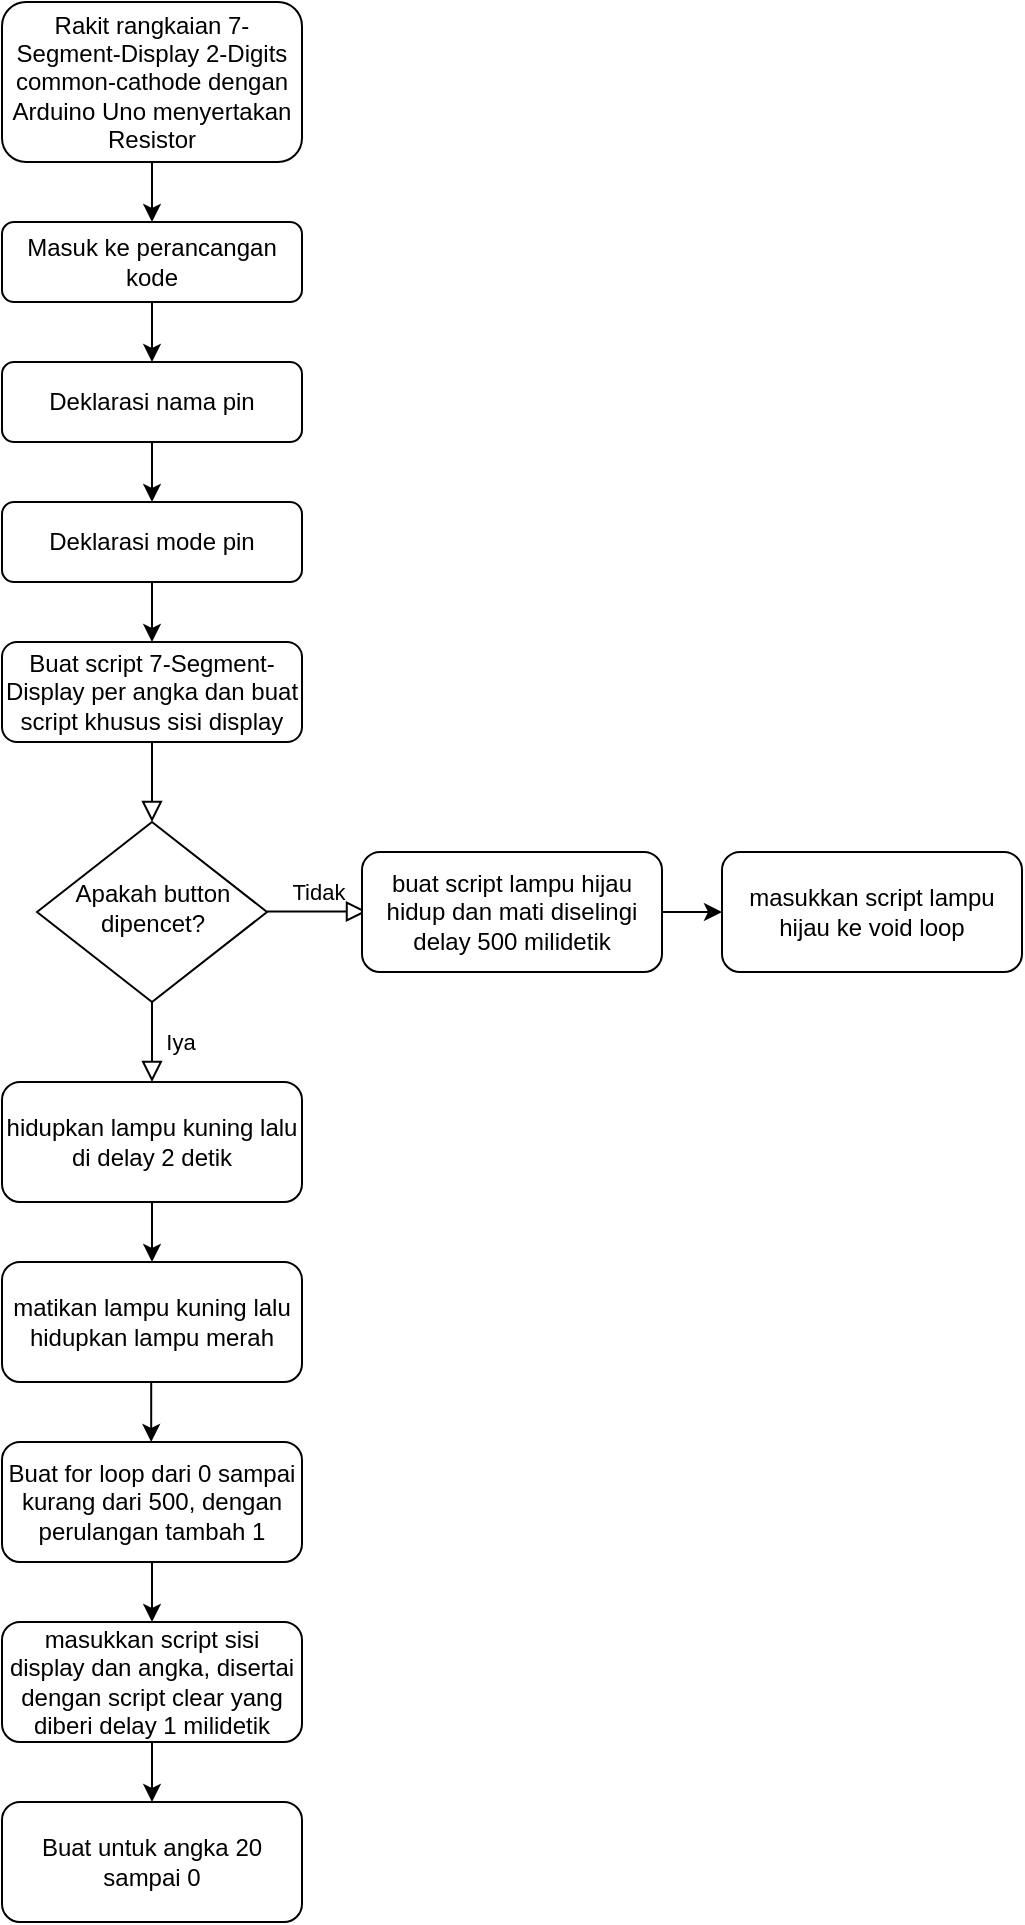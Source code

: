<mxfile version="24.7.17">
  <diagram id="C5RBs43oDa-KdzZeNtuy" name="Page-1">
    <mxGraphModel dx="1050" dy="691" grid="1" gridSize="10" guides="1" tooltips="1" connect="1" arrows="1" fold="1" page="1" pageScale="1" pageWidth="827" pageHeight="1169" math="0" shadow="0">
      <root>
        <mxCell id="WIyWlLk6GJQsqaUBKTNV-0" />
        <mxCell id="WIyWlLk6GJQsqaUBKTNV-1" parent="WIyWlLk6GJQsqaUBKTNV-0" />
        <mxCell id="WIyWlLk6GJQsqaUBKTNV-3" value="Deklarasi nama pin" style="rounded=1;whiteSpace=wrap;html=1;fontSize=12;glass=0;strokeWidth=1;shadow=0;" parent="WIyWlLk6GJQsqaUBKTNV-1" vertex="1">
          <mxGeometry x="120" y="210" width="150" height="40" as="geometry" />
        </mxCell>
        <mxCell id="WIyWlLk6GJQsqaUBKTNV-7" value="Deklarasi mode pin" style="rounded=1;whiteSpace=wrap;html=1;fontSize=12;glass=0;strokeWidth=1;shadow=0;" parent="WIyWlLk6GJQsqaUBKTNV-1" vertex="1">
          <mxGeometry x="120" y="280" width="150" height="40" as="geometry" />
        </mxCell>
        <mxCell id="GXd1ppuJPTCR8dOLEPm7-0" value="" style="endArrow=classic;html=1;rounded=0;exitX=0.5;exitY=1;exitDx=0;exitDy=0;entryX=0.5;entryY=0;entryDx=0;entryDy=0;" edge="1" parent="WIyWlLk6GJQsqaUBKTNV-1" source="WIyWlLk6GJQsqaUBKTNV-3" target="WIyWlLk6GJQsqaUBKTNV-7">
          <mxGeometry width="50" height="50" relative="1" as="geometry">
            <mxPoint x="170" y="380" as="sourcePoint" />
            <mxPoint x="220" y="330" as="targetPoint" />
          </mxGeometry>
        </mxCell>
        <mxCell id="GXd1ppuJPTCR8dOLEPm7-1" value="Buat script 7-Segment-Display per angka dan buat script khusus sisi display" style="rounded=1;whiteSpace=wrap;html=1;fontSize=12;glass=0;strokeWidth=1;shadow=0;" vertex="1" parent="WIyWlLk6GJQsqaUBKTNV-1">
          <mxGeometry x="120" y="350" width="150" height="50" as="geometry" />
        </mxCell>
        <mxCell id="GXd1ppuJPTCR8dOLEPm7-2" value="Buat for loop dari 0 sampai kurang dari 500, dengan perulangan tambah 1" style="rounded=1;whiteSpace=wrap;html=1;fontSize=12;glass=0;strokeWidth=1;shadow=0;" vertex="1" parent="WIyWlLk6GJQsqaUBKTNV-1">
          <mxGeometry x="120" y="750" width="150" height="60" as="geometry" />
        </mxCell>
        <mxCell id="GXd1ppuJPTCR8dOLEPm7-4" value="" style="endArrow=classic;html=1;rounded=0;exitX=0.5;exitY=1;exitDx=0;exitDy=0;entryX=0.5;entryY=0;entryDx=0;entryDy=0;" edge="1" parent="WIyWlLk6GJQsqaUBKTNV-1" source="WIyWlLk6GJQsqaUBKTNV-7" target="GXd1ppuJPTCR8dOLEPm7-1">
          <mxGeometry width="50" height="50" relative="1" as="geometry">
            <mxPoint x="170" y="380" as="sourcePoint" />
            <mxPoint x="220" y="330" as="targetPoint" />
          </mxGeometry>
        </mxCell>
        <mxCell id="GXd1ppuJPTCR8dOLEPm7-5" value="Rakit rangkaian 7-Segment-Display 2-Digits common-cathode dengan Arduino Uno menyertakan Resistor" style="rounded=1;whiteSpace=wrap;html=1;fontSize=12;glass=0;strokeWidth=1;shadow=0;" vertex="1" parent="WIyWlLk6GJQsqaUBKTNV-1">
          <mxGeometry x="120" y="30" width="150" height="80" as="geometry" />
        </mxCell>
        <mxCell id="GXd1ppuJPTCR8dOLEPm7-6" value="Masuk ke perancangan kode" style="rounded=1;whiteSpace=wrap;html=1;fontSize=12;glass=0;strokeWidth=1;shadow=0;" vertex="1" parent="WIyWlLk6GJQsqaUBKTNV-1">
          <mxGeometry x="120" y="140" width="150" height="40" as="geometry" />
        </mxCell>
        <mxCell id="GXd1ppuJPTCR8dOLEPm7-7" value="" style="endArrow=classic;html=1;rounded=0;exitX=0.5;exitY=1;exitDx=0;exitDy=0;entryX=0.5;entryY=0;entryDx=0;entryDy=0;" edge="1" parent="WIyWlLk6GJQsqaUBKTNV-1" source="GXd1ppuJPTCR8dOLEPm7-5" target="GXd1ppuJPTCR8dOLEPm7-6">
          <mxGeometry width="50" height="50" relative="1" as="geometry">
            <mxPoint x="170" y="240" as="sourcePoint" />
            <mxPoint x="220" y="190" as="targetPoint" />
          </mxGeometry>
        </mxCell>
        <mxCell id="GXd1ppuJPTCR8dOLEPm7-8" value="" style="endArrow=classic;html=1;rounded=0;entryX=0.5;entryY=0;entryDx=0;entryDy=0;exitX=0.5;exitY=1;exitDx=0;exitDy=0;" edge="1" parent="WIyWlLk6GJQsqaUBKTNV-1" source="GXd1ppuJPTCR8dOLEPm7-6" target="WIyWlLk6GJQsqaUBKTNV-3">
          <mxGeometry width="50" height="50" relative="1" as="geometry">
            <mxPoint x="195" y="190" as="sourcePoint" />
            <mxPoint x="205" y="160" as="targetPoint" />
            <Array as="points" />
          </mxGeometry>
        </mxCell>
        <mxCell id="GXd1ppuJPTCR8dOLEPm7-9" value="masukkan script sisi display dan angka, disertai dengan script clear yang diberi delay 1 milidetik" style="rounded=1;whiteSpace=wrap;html=1;fontSize=12;glass=0;strokeWidth=1;shadow=0;" vertex="1" parent="WIyWlLk6GJQsqaUBKTNV-1">
          <mxGeometry x="120" y="840" width="150" height="60" as="geometry" />
        </mxCell>
        <mxCell id="GXd1ppuJPTCR8dOLEPm7-10" value="Buat untuk angka 20 sampai 0" style="rounded=1;whiteSpace=wrap;html=1;fontSize=12;glass=0;strokeWidth=1;shadow=0;" vertex="1" parent="WIyWlLk6GJQsqaUBKTNV-1">
          <mxGeometry x="120" y="930" width="150" height="60" as="geometry" />
        </mxCell>
        <mxCell id="GXd1ppuJPTCR8dOLEPm7-11" value="" style="endArrow=classic;html=1;rounded=0;exitX=0.5;exitY=1;exitDx=0;exitDy=0;entryX=0.5;entryY=0;entryDx=0;entryDy=0;" edge="1" parent="WIyWlLk6GJQsqaUBKTNV-1" source="GXd1ppuJPTCR8dOLEPm7-9" target="GXd1ppuJPTCR8dOLEPm7-10">
          <mxGeometry width="50" height="50" relative="1" as="geometry">
            <mxPoint x="170" y="1010" as="sourcePoint" />
            <mxPoint x="220" y="960" as="targetPoint" />
          </mxGeometry>
        </mxCell>
        <mxCell id="GXd1ppuJPTCR8dOLEPm7-12" value="" style="endArrow=classic;html=1;rounded=0;exitX=0.5;exitY=1;exitDx=0;exitDy=0;entryX=0.5;entryY=0;entryDx=0;entryDy=0;" edge="1" parent="WIyWlLk6GJQsqaUBKTNV-1" target="GXd1ppuJPTCR8dOLEPm7-9">
          <mxGeometry width="50" height="50" relative="1" as="geometry">
            <mxPoint x="195" y="810" as="sourcePoint" />
            <mxPoint x="220" y="820" as="targetPoint" />
          </mxGeometry>
        </mxCell>
        <mxCell id="GXd1ppuJPTCR8dOLEPm7-13" value="Tidak" style="edgeStyle=orthogonalEdgeStyle;rounded=0;html=1;jettySize=auto;orthogonalLoop=1;fontSize=11;endArrow=block;endFill=0;endSize=8;strokeWidth=1;shadow=0;labelBackgroundColor=none;" edge="1" parent="WIyWlLk6GJQsqaUBKTNV-1">
          <mxGeometry y="10" relative="1" as="geometry">
            <mxPoint as="offset" />
            <mxPoint x="252.5" y="484.75" as="sourcePoint" />
            <mxPoint x="302.5" y="484.75" as="targetPoint" />
          </mxGeometry>
        </mxCell>
        <mxCell id="GXd1ppuJPTCR8dOLEPm7-14" value="Apakah button dipencet?" style="rhombus;whiteSpace=wrap;html=1;shadow=0;fontFamily=Helvetica;fontSize=12;align=center;strokeWidth=1;spacing=6;spacingTop=-4;" vertex="1" parent="WIyWlLk6GJQsqaUBKTNV-1">
          <mxGeometry x="137.5" y="440" width="115" height="90" as="geometry" />
        </mxCell>
        <mxCell id="GXd1ppuJPTCR8dOLEPm7-15" value="" style="edgeStyle=orthogonalEdgeStyle;rounded=0;html=1;jettySize=auto;orthogonalLoop=1;fontSize=11;endArrow=block;endFill=0;endSize=8;strokeWidth=1;shadow=0;labelBackgroundColor=none;exitX=0.5;exitY=1;exitDx=0;exitDy=0;" edge="1" parent="WIyWlLk6GJQsqaUBKTNV-1" source="GXd1ppuJPTCR8dOLEPm7-1" target="GXd1ppuJPTCR8dOLEPm7-14">
          <mxGeometry y="10" relative="1" as="geometry">
            <mxPoint as="offset" />
            <mxPoint x="180" y="430" as="sourcePoint" />
            <mxPoint x="195" y="430" as="targetPoint" />
            <Array as="points" />
          </mxGeometry>
        </mxCell>
        <mxCell id="GXd1ppuJPTCR8dOLEPm7-16" value="Iya" style="edgeStyle=orthogonalEdgeStyle;rounded=0;html=1;jettySize=auto;orthogonalLoop=1;fontSize=11;endArrow=block;endFill=0;endSize=8;strokeWidth=1;shadow=0;labelBackgroundColor=none;exitX=0.5;exitY=1;exitDx=0;exitDy=0;" edge="1" parent="WIyWlLk6GJQsqaUBKTNV-1" source="GXd1ppuJPTCR8dOLEPm7-14">
          <mxGeometry x="0.012" y="14" relative="1" as="geometry">
            <mxPoint as="offset" />
            <mxPoint x="200" y="550" as="sourcePoint" />
            <mxPoint x="195" y="570" as="targetPoint" />
          </mxGeometry>
        </mxCell>
        <mxCell id="GXd1ppuJPTCR8dOLEPm7-17" value="buat script lampu hijau hidup dan mati diselingi delay 500 milidetik" style="rounded=1;whiteSpace=wrap;html=1;fontSize=12;glass=0;strokeWidth=1;shadow=0;" vertex="1" parent="WIyWlLk6GJQsqaUBKTNV-1">
          <mxGeometry x="300" y="455" width="150" height="60" as="geometry" />
        </mxCell>
        <mxCell id="GXd1ppuJPTCR8dOLEPm7-18" value="masukkan script lampu hijau ke void loop" style="rounded=1;whiteSpace=wrap;html=1;fontSize=12;glass=0;strokeWidth=1;shadow=0;" vertex="1" parent="WIyWlLk6GJQsqaUBKTNV-1">
          <mxGeometry x="480" y="455" width="150" height="60" as="geometry" />
        </mxCell>
        <mxCell id="GXd1ppuJPTCR8dOLEPm7-22" value="" style="endArrow=classic;html=1;rounded=0;entryX=0;entryY=0.5;entryDx=0;entryDy=0;exitX=1;exitY=0.5;exitDx=0;exitDy=0;" edge="1" parent="WIyWlLk6GJQsqaUBKTNV-1" source="GXd1ppuJPTCR8dOLEPm7-17" target="GXd1ppuJPTCR8dOLEPm7-18">
          <mxGeometry width="50" height="50" relative="1" as="geometry">
            <mxPoint x="410" y="530" as="sourcePoint" />
            <mxPoint x="460" y="480" as="targetPoint" />
          </mxGeometry>
        </mxCell>
        <mxCell id="GXd1ppuJPTCR8dOLEPm7-24" value="hidupkan lampu kuning lalu di delay 2 detik" style="rounded=1;whiteSpace=wrap;html=1;fontSize=12;glass=0;strokeWidth=1;shadow=0;" vertex="1" parent="WIyWlLk6GJQsqaUBKTNV-1">
          <mxGeometry x="120" y="570" width="150" height="60" as="geometry" />
        </mxCell>
        <mxCell id="GXd1ppuJPTCR8dOLEPm7-25" value="matikan lampu kuning lalu hidupkan lampu merah" style="rounded=1;whiteSpace=wrap;html=1;fontSize=12;glass=0;strokeWidth=1;shadow=0;" vertex="1" parent="WIyWlLk6GJQsqaUBKTNV-1">
          <mxGeometry x="120" y="660" width="150" height="60" as="geometry" />
        </mxCell>
        <mxCell id="GXd1ppuJPTCR8dOLEPm7-26" value="" style="endArrow=classic;html=1;rounded=0;exitX=0.5;exitY=1;exitDx=0;exitDy=0;entryX=0.5;entryY=0;entryDx=0;entryDy=0;" edge="1" parent="WIyWlLk6GJQsqaUBKTNV-1" source="GXd1ppuJPTCR8dOLEPm7-24" target="GXd1ppuJPTCR8dOLEPm7-25">
          <mxGeometry width="50" height="50" relative="1" as="geometry">
            <mxPoint x="260" y="680" as="sourcePoint" />
            <mxPoint x="310" y="630" as="targetPoint" />
          </mxGeometry>
        </mxCell>
        <mxCell id="GXd1ppuJPTCR8dOLEPm7-27" value="" style="endArrow=classic;html=1;rounded=0;exitX=0.5;exitY=1;exitDx=0;exitDy=0;entryX=0.5;entryY=0;entryDx=0;entryDy=0;" edge="1" parent="WIyWlLk6GJQsqaUBKTNV-1">
          <mxGeometry width="50" height="50" relative="1" as="geometry">
            <mxPoint x="194.6" y="720" as="sourcePoint" />
            <mxPoint x="194.6" y="750" as="targetPoint" />
          </mxGeometry>
        </mxCell>
      </root>
    </mxGraphModel>
  </diagram>
</mxfile>
